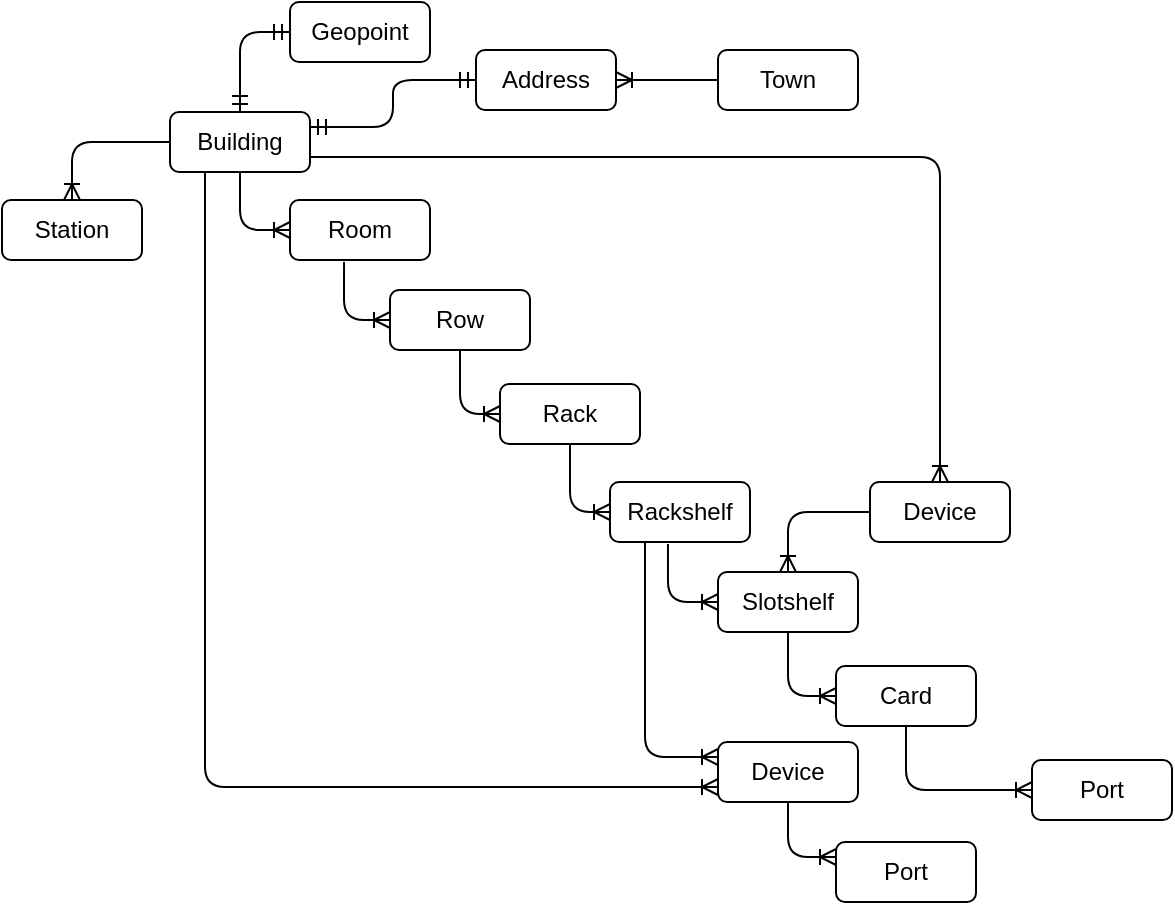 <mxfile version="13.6.3" type="github">
  <diagram id="R2lEEEUBdFMjLlhIrx00" name="cr4">
    <mxGraphModel dx="868" dy="482" grid="1" gridSize="10" guides="1" tooltips="1" connect="1" arrows="1" fold="1" page="1" pageScale="1" pageWidth="850" pageHeight="1100" math="0" shadow="0" extFonts="Permanent Marker^https://fonts.googleapis.com/css?family=Permanent+Marker">
      <root>
        <mxCell id="0" />
        <mxCell id="1" parent="0" />
        <mxCell id="aUK7VGP08PDLoWHzHucG-1" value="Building" style="rounded=1;whiteSpace=wrap;html=1;" vertex="1" parent="1">
          <mxGeometry x="124" y="55" width="70" height="30" as="geometry" />
        </mxCell>
        <mxCell id="aUK7VGP08PDLoWHzHucG-2" value="Room" style="rounded=1;whiteSpace=wrap;html=1;" vertex="1" parent="1">
          <mxGeometry x="184" y="99" width="70" height="30" as="geometry" />
        </mxCell>
        <mxCell id="aUK7VGP08PDLoWHzHucG-3" value="" style="edgeStyle=orthogonalEdgeStyle;fontSize=12;html=1;endArrow=ERoneToMany;exitX=0.5;exitY=1;exitDx=0;exitDy=0;entryX=0;entryY=0.5;entryDx=0;entryDy=0;" edge="1" parent="1" source="aUK7VGP08PDLoWHzHucG-1" target="aUK7VGP08PDLoWHzHucG-2">
          <mxGeometry width="100" height="100" relative="1" as="geometry">
            <mxPoint x="384" y="335" as="sourcePoint" />
            <mxPoint x="484" y="235" as="targetPoint" />
          </mxGeometry>
        </mxCell>
        <mxCell id="aUK7VGP08PDLoWHzHucG-4" value="Row" style="rounded=1;whiteSpace=wrap;html=1;" vertex="1" parent="1">
          <mxGeometry x="234" y="144" width="70" height="30" as="geometry" />
        </mxCell>
        <mxCell id="aUK7VGP08PDLoWHzHucG-5" value="" style="edgeStyle=orthogonalEdgeStyle;fontSize=12;html=1;endArrow=ERoneToMany;exitX=0.386;exitY=1.033;exitDx=0;exitDy=0;entryX=0;entryY=0.5;entryDx=0;entryDy=0;exitPerimeter=0;" edge="1" parent="1" source="aUK7VGP08PDLoWHzHucG-2" target="aUK7VGP08PDLoWHzHucG-4">
          <mxGeometry width="100" height="100" relative="1" as="geometry">
            <mxPoint x="159" y="155" as="sourcePoint" />
            <mxPoint x="184" y="184" as="targetPoint" />
          </mxGeometry>
        </mxCell>
        <mxCell id="aUK7VGP08PDLoWHzHucG-6" value="Rack" style="rounded=1;whiteSpace=wrap;html=1;" vertex="1" parent="1">
          <mxGeometry x="289" y="191" width="70" height="30" as="geometry" />
        </mxCell>
        <mxCell id="aUK7VGP08PDLoWHzHucG-8" value="" style="edgeStyle=orthogonalEdgeStyle;fontSize=12;html=1;endArrow=ERoneToMany;entryX=0;entryY=0.5;entryDx=0;entryDy=0;" edge="1" parent="1" source="aUK7VGP08PDLoWHzHucG-4" target="aUK7VGP08PDLoWHzHucG-6">
          <mxGeometry width="100" height="100" relative="1" as="geometry">
            <mxPoint x="274" y="175" as="sourcePoint" />
            <mxPoint x="244" y="169" as="targetPoint" />
          </mxGeometry>
        </mxCell>
        <mxCell id="aUK7VGP08PDLoWHzHucG-9" value="Rackshelf" style="rounded=1;whiteSpace=wrap;html=1;" vertex="1" parent="1">
          <mxGeometry x="344" y="240" width="70" height="30" as="geometry" />
        </mxCell>
        <mxCell id="aUK7VGP08PDLoWHzHucG-10" value="" style="edgeStyle=orthogonalEdgeStyle;fontSize=12;html=1;endArrow=ERoneToMany;entryX=0;entryY=0.5;entryDx=0;entryDy=0;exitX=0.5;exitY=1;exitDx=0;exitDy=0;" edge="1" parent="1" source="aUK7VGP08PDLoWHzHucG-6" target="aUK7VGP08PDLoWHzHucG-9">
          <mxGeometry width="100" height="100" relative="1" as="geometry">
            <mxPoint x="279" y="184" as="sourcePoint" />
            <mxPoint x="299" y="216" as="targetPoint" />
          </mxGeometry>
        </mxCell>
        <mxCell id="aUK7VGP08PDLoWHzHucG-12" value="Slotshelf" style="rounded=1;whiteSpace=wrap;html=1;" vertex="1" parent="1">
          <mxGeometry x="398" y="285" width="70" height="30" as="geometry" />
        </mxCell>
        <mxCell id="aUK7VGP08PDLoWHzHucG-13" value="" style="edgeStyle=orthogonalEdgeStyle;fontSize=12;html=1;endArrow=ERoneToMany;exitX=0.414;exitY=1.033;exitDx=0;exitDy=0;exitPerimeter=0;entryX=0;entryY=0.5;entryDx=0;entryDy=0;" edge="1" parent="1" source="aUK7VGP08PDLoWHzHucG-9" target="aUK7VGP08PDLoWHzHucG-12">
          <mxGeometry width="100" height="100" relative="1" as="geometry">
            <mxPoint x="334" y="231" as="sourcePoint" />
            <mxPoint x="334" y="335" as="targetPoint" />
          </mxGeometry>
        </mxCell>
        <mxCell id="aUK7VGP08PDLoWHzHucG-14" value="Device" style="rounded=1;whiteSpace=wrap;html=1;" vertex="1" parent="1">
          <mxGeometry x="474" y="240" width="70" height="30" as="geometry" />
        </mxCell>
        <mxCell id="aUK7VGP08PDLoWHzHucG-15" value="" style="edgeStyle=orthogonalEdgeStyle;fontSize=12;html=1;endArrow=ERoneToMany;exitX=0;exitY=0.5;exitDx=0;exitDy=0;" edge="1" parent="1" source="aUK7VGP08PDLoWHzHucG-14" target="aUK7VGP08PDLoWHzHucG-12">
          <mxGeometry width="100" height="100" relative="1" as="geometry">
            <mxPoint x="382.98" y="280.99" as="sourcePoint" />
            <mxPoint x="408" y="310" as="targetPoint" />
          </mxGeometry>
        </mxCell>
        <mxCell id="aUK7VGP08PDLoWHzHucG-16" value="Card" style="rounded=1;whiteSpace=wrap;html=1;" vertex="1" parent="1">
          <mxGeometry x="457" y="332" width="70" height="30" as="geometry" />
        </mxCell>
        <mxCell id="aUK7VGP08PDLoWHzHucG-17" value="" style="edgeStyle=orthogonalEdgeStyle;fontSize=12;html=1;endArrow=ERoneToMany;exitX=0.5;exitY=1;exitDx=0;exitDy=0;entryX=0;entryY=0.5;entryDx=0;entryDy=0;" edge="1" parent="1" source="aUK7VGP08PDLoWHzHucG-12" target="aUK7VGP08PDLoWHzHucG-16">
          <mxGeometry width="100" height="100" relative="1" as="geometry">
            <mxPoint x="382.98" y="280.99" as="sourcePoint" />
            <mxPoint x="394" y="375" as="targetPoint" />
          </mxGeometry>
        </mxCell>
        <mxCell id="aUK7VGP08PDLoWHzHucG-18" value="Port" style="rounded=1;whiteSpace=wrap;html=1;" vertex="1" parent="1">
          <mxGeometry x="555" y="379" width="70" height="30" as="geometry" />
        </mxCell>
        <mxCell id="aUK7VGP08PDLoWHzHucG-19" value="" style="edgeStyle=orthogonalEdgeStyle;fontSize=12;html=1;endArrow=ERoneToMany;entryX=0;entryY=0.5;entryDx=0;entryDy=0;exitX=0.5;exitY=1;exitDx=0;exitDy=0;" edge="1" parent="1" source="aUK7VGP08PDLoWHzHucG-16" target="aUK7VGP08PDLoWHzHucG-18">
          <mxGeometry width="100" height="100" relative="1" as="geometry">
            <mxPoint x="494" y="365" as="sourcePoint" />
            <mxPoint x="467" y="357" as="targetPoint" />
          </mxGeometry>
        </mxCell>
        <mxCell id="aUK7VGP08PDLoWHzHucG-25" value="" style="edgeStyle=orthogonalEdgeStyle;fontSize=12;html=1;endArrow=ERoneToMany;entryX=0.5;entryY=0;entryDx=0;entryDy=0;exitX=1;exitY=0.75;exitDx=0;exitDy=0;" edge="1" parent="1" source="aUK7VGP08PDLoWHzHucG-1" target="aUK7VGP08PDLoWHzHucG-14">
          <mxGeometry width="100" height="100" relative="1" as="geometry">
            <mxPoint x="279" y="184" as="sourcePoint" />
            <mxPoint x="299" y="216" as="targetPoint" />
          </mxGeometry>
        </mxCell>
        <mxCell id="aUK7VGP08PDLoWHzHucG-29" style="edgeStyle=elbowEdgeStyle;rounded=0;orthogonalLoop=1;jettySize=auto;elbow=vertical;html=1;entryX=0.25;entryY=0;entryDx=0;entryDy=0;" edge="1" parent="1" source="aUK7VGP08PDLoWHzHucG-14" target="aUK7VGP08PDLoWHzHucG-14">
          <mxGeometry relative="1" as="geometry" />
        </mxCell>
        <mxCell id="aUK7VGP08PDLoWHzHucG-32" value="Device" style="rounded=1;whiteSpace=wrap;html=1;" vertex="1" parent="1">
          <mxGeometry x="398" y="370" width="70" height="30" as="geometry" />
        </mxCell>
        <mxCell id="aUK7VGP08PDLoWHzHucG-33" value="" style="edgeStyle=orthogonalEdgeStyle;fontSize=12;html=1;endArrow=ERoneToMany;exitX=0.25;exitY=1;exitDx=0;exitDy=0;entryX=0;entryY=0.25;entryDx=0;entryDy=0;" edge="1" parent="1" source="aUK7VGP08PDLoWHzHucG-9" target="aUK7VGP08PDLoWHzHucG-32">
          <mxGeometry width="100" height="100" relative="1" as="geometry">
            <mxPoint x="382.98" y="280.99" as="sourcePoint" />
            <mxPoint x="408" y="310" as="targetPoint" />
          </mxGeometry>
        </mxCell>
        <mxCell id="aUK7VGP08PDLoWHzHucG-34" value="Port" style="rounded=1;whiteSpace=wrap;html=1;" vertex="1" parent="1">
          <mxGeometry x="457" y="420" width="70" height="30" as="geometry" />
        </mxCell>
        <mxCell id="aUK7VGP08PDLoWHzHucG-35" value="" style="edgeStyle=orthogonalEdgeStyle;fontSize=12;html=1;endArrow=ERoneToMany;exitX=0.5;exitY=1;exitDx=0;exitDy=0;entryX=0;entryY=0.25;entryDx=0;entryDy=0;" edge="1" parent="1" source="aUK7VGP08PDLoWHzHucG-32" target="aUK7VGP08PDLoWHzHucG-34">
          <mxGeometry width="100" height="100" relative="1" as="geometry">
            <mxPoint x="371.5" y="280" as="sourcePoint" />
            <mxPoint x="408" y="387.5" as="targetPoint" />
          </mxGeometry>
        </mxCell>
        <mxCell id="aUK7VGP08PDLoWHzHucG-36" value="" style="edgeStyle=orthogonalEdgeStyle;fontSize=12;html=1;endArrow=ERoneToMany;exitX=0.25;exitY=1;exitDx=0;exitDy=0;entryX=0;entryY=0.75;entryDx=0;entryDy=0;" edge="1" parent="1" source="aUK7VGP08PDLoWHzHucG-1" target="aUK7VGP08PDLoWHzHucG-32">
          <mxGeometry width="100" height="100" relative="1" as="geometry">
            <mxPoint x="371.5" y="280" as="sourcePoint" />
            <mxPoint x="408" y="387.5" as="targetPoint" />
          </mxGeometry>
        </mxCell>
        <mxCell id="aUK7VGP08PDLoWHzHucG-37" value="Geopoint" style="rounded=1;whiteSpace=wrap;html=1;" vertex="1" parent="1">
          <mxGeometry x="184" width="70" height="30" as="geometry" />
        </mxCell>
        <mxCell id="aUK7VGP08PDLoWHzHucG-39" value="Address" style="rounded=1;whiteSpace=wrap;html=1;" vertex="1" parent="1">
          <mxGeometry x="277" y="24" width="70" height="30" as="geometry" />
        </mxCell>
        <mxCell id="aUK7VGP08PDLoWHzHucG-40" value="" style="edgeStyle=orthogonalEdgeStyle;fontSize=12;html=1;endArrow=ERmandOne;startArrow=ERmandOne;entryX=0;entryY=0.5;entryDx=0;entryDy=0;exitX=0.5;exitY=0;exitDx=0;exitDy=0;" edge="1" parent="1" source="aUK7VGP08PDLoWHzHucG-1" target="aUK7VGP08PDLoWHzHucG-37">
          <mxGeometry width="100" height="100" relative="1" as="geometry">
            <mxPoint x="370" y="150" as="sourcePoint" />
            <mxPoint x="470" y="50" as="targetPoint" />
          </mxGeometry>
        </mxCell>
        <mxCell id="aUK7VGP08PDLoWHzHucG-41" value="" style="edgeStyle=orthogonalEdgeStyle;fontSize=12;html=1;endArrow=ERmandOne;startArrow=ERmandOne;entryX=0;entryY=0.5;entryDx=0;entryDy=0;exitX=1;exitY=0.25;exitDx=0;exitDy=0;" edge="1" parent="1" source="aUK7VGP08PDLoWHzHucG-1" target="aUK7VGP08PDLoWHzHucG-39">
          <mxGeometry width="100" height="100" relative="1" as="geometry">
            <mxPoint x="200" y="65" as="sourcePoint" />
            <mxPoint x="194" y="25" as="targetPoint" />
          </mxGeometry>
        </mxCell>
        <mxCell id="aUK7VGP08PDLoWHzHucG-42" value="Station" style="rounded=1;whiteSpace=wrap;html=1;" vertex="1" parent="1">
          <mxGeometry x="40" y="99" width="70" height="30" as="geometry" />
        </mxCell>
        <mxCell id="aUK7VGP08PDLoWHzHucG-43" value="" style="edgeStyle=orthogonalEdgeStyle;fontSize=12;html=1;endArrow=ERoneToMany;exitX=0;exitY=0.5;exitDx=0;exitDy=0;entryX=0.5;entryY=0;entryDx=0;entryDy=0;" edge="1" parent="1" source="aUK7VGP08PDLoWHzHucG-1" target="aUK7VGP08PDLoWHzHucG-42">
          <mxGeometry width="100" height="100" relative="1" as="geometry">
            <mxPoint x="169" y="95" as="sourcePoint" />
            <mxPoint x="194" y="124" as="targetPoint" />
          </mxGeometry>
        </mxCell>
        <mxCell id="aUK7VGP08PDLoWHzHucG-44" value="Town" style="rounded=1;whiteSpace=wrap;html=1;" vertex="1" parent="1">
          <mxGeometry x="398" y="24" width="70" height="30" as="geometry" />
        </mxCell>
        <mxCell id="aUK7VGP08PDLoWHzHucG-45" value="" style="edgeStyle=orthogonalEdgeStyle;fontSize=12;html=1;endArrow=ERoneToMany;exitX=0;exitY=0.5;exitDx=0;exitDy=0;" edge="1" parent="1" source="aUK7VGP08PDLoWHzHucG-44" target="aUK7VGP08PDLoWHzHucG-39">
          <mxGeometry width="100" height="100" relative="1" as="geometry">
            <mxPoint x="390" y="40" as="sourcePoint" />
            <mxPoint x="350" y="40" as="targetPoint" />
          </mxGeometry>
        </mxCell>
      </root>
    </mxGraphModel>
  </diagram>
</mxfile>
